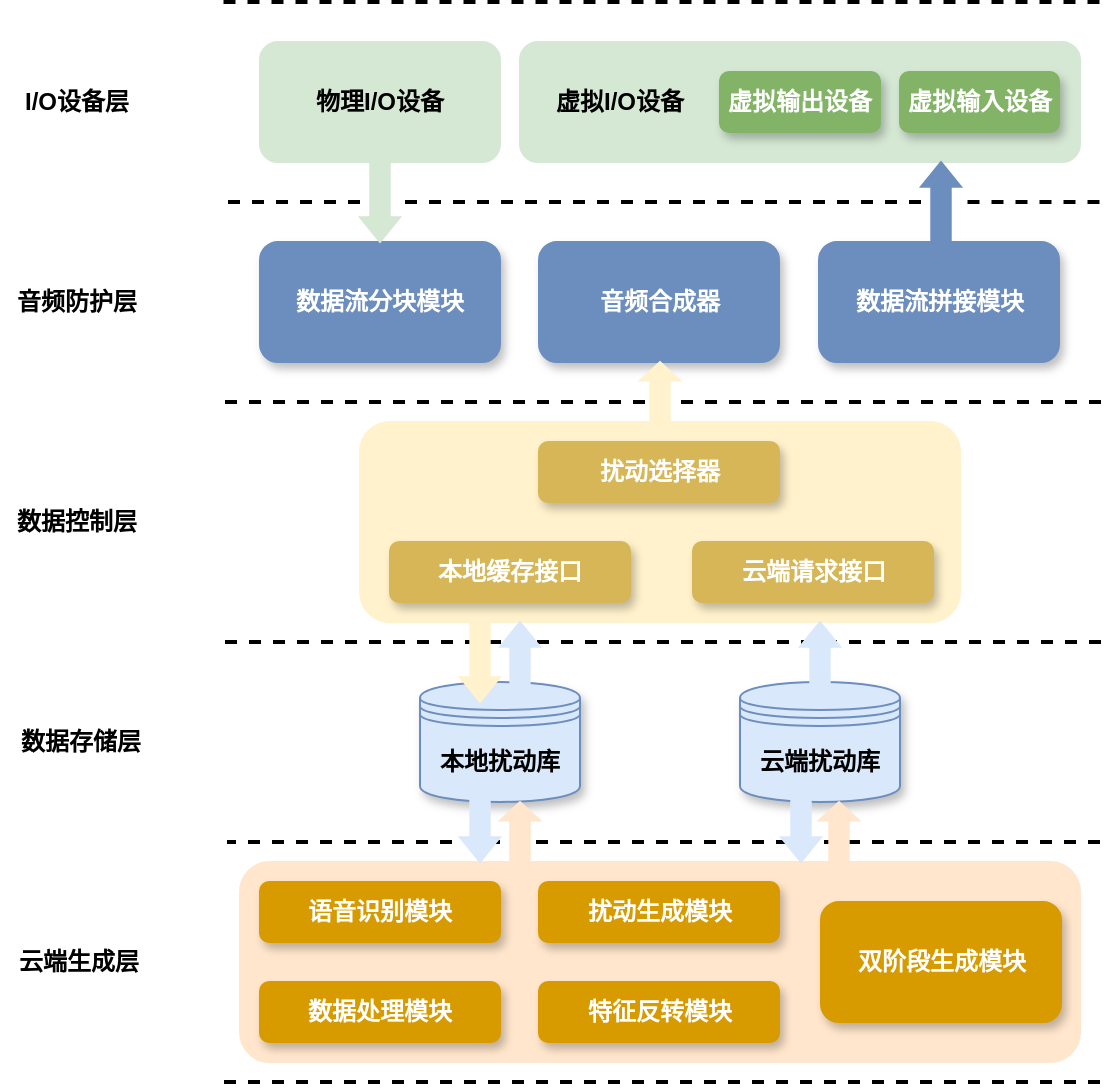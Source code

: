 <mxfile version="24.4.13" type="github">
  <diagram name="第 1 页" id="L22qwdmEuYbZ5oZiKWjJ">
    <mxGraphModel dx="1221" dy="759" grid="0" gridSize="10" guides="1" tooltips="1" connect="1" arrows="1" fold="1" page="1" pageScale="1" pageWidth="827" pageHeight="1169" math="0" shadow="0">
      <root>
        <mxCell id="0" />
        <mxCell id="1" parent="0" />
        <mxCell id="D7lPciuclwaNCtSDacSN-29" value="云端扰动库" style="shape=datastore;whiteSpace=wrap;html=1;fillColor=#dae8fc;strokeColor=#6c8ebf;fontStyle=1;shadow=1;" parent="1" vertex="1">
          <mxGeometry x="420" y="460" width="80" height="60" as="geometry" />
        </mxCell>
        <mxCell id="D7lPciuclwaNCtSDacSN-28" value="本地扰动库" style="shape=datastore;whiteSpace=wrap;html=1;fillColor=#dae8fc;strokeColor=#6c8ebf;fontStyle=1;shadow=1;" parent="1" vertex="1">
          <mxGeometry x="260" y="460" width="80" height="60" as="geometry" />
        </mxCell>
        <mxCell id="D7lPciuclwaNCtSDacSN-52" value="" style="rounded=1;whiteSpace=wrap;html=1;fillColor=#FFF2CC;strokeColor=#FFF2CC;" parent="1" vertex="1">
          <mxGeometry x="230" y="330" width="300" height="100" as="geometry" />
        </mxCell>
        <mxCell id="D7lPciuclwaNCtSDacSN-49" value="" style="rounded=1;whiteSpace=wrap;html=1;fillColor=#FFE6CC;strokeColor=#FFE6CC;" parent="1" vertex="1">
          <mxGeometry x="170" y="550" width="420" height="100" as="geometry" />
        </mxCell>
        <mxCell id="D7lPciuclwaNCtSDacSN-13" value="音频合成器" style="rounded=1;whiteSpace=wrap;html=1;fillColor=#6C8EBF;strokeColor=#6C8EBF;shadow=1;fontColor=#FFFFFF;fontStyle=1" parent="1" vertex="1">
          <mxGeometry x="319.5" y="240" width="120" height="60" as="geometry" />
        </mxCell>
        <mxCell id="D7lPciuclwaNCtSDacSN-15" value="云端生成层" style="text;html=1;align=center;verticalAlign=middle;whiteSpace=wrap;rounded=0;fontStyle=1" parent="1" vertex="1">
          <mxGeometry x="51.5" y="580" width="75" height="40" as="geometry" />
        </mxCell>
        <mxCell id="D7lPciuclwaNCtSDacSN-16" value="双阶段生成模块" style="rounded=1;whiteSpace=wrap;html=1;fillColor=#D79B00;strokeColor=#D79B00;gradientColor=none;shadow=1;fontStyle=1;fontColor=#FFFFFF;" parent="1" vertex="1">
          <mxGeometry x="460.5" y="570" width="120" height="60" as="geometry" />
        </mxCell>
        <mxCell id="D7lPciuclwaNCtSDacSN-18" value="数据处理模块" style="rounded=1;whiteSpace=wrap;html=1;fillColor=#D79B00;strokeColor=#D79B00;gradientColor=none;shadow=1;fontStyle=1;fontColor=#FFFFFF;" parent="1" vertex="1">
          <mxGeometry x="180" y="610" width="120" height="30" as="geometry" />
        </mxCell>
        <mxCell id="D7lPciuclwaNCtSDacSN-19" value="特征反转模块" style="rounded=1;whiteSpace=wrap;html=1;fillColor=#D79B00;strokeColor=#D79B00;gradientColor=none;shadow=1;fontStyle=1;fontColor=#FFFFFF;" parent="1" vertex="1">
          <mxGeometry x="319.5" y="610" width="120" height="30" as="geometry" />
        </mxCell>
        <mxCell id="D7lPciuclwaNCtSDacSN-26" value="&lt;b&gt;物理I/O设备&lt;/b&gt;" style="rounded=1;whiteSpace=wrap;html=1;fillColor=#D5E8D4;strokeColor=#D5E8D4;" parent="1" vertex="1">
          <mxGeometry x="180" y="140" width="120" height="60" as="geometry" />
        </mxCell>
        <mxCell id="D7lPciuclwaNCtSDacSN-27" value="" style="rounded=1;whiteSpace=wrap;html=1;fillColor=#D5E8D4;strokeColor=#D5E8D4;" parent="1" vertex="1">
          <mxGeometry x="310" y="140" width="280" height="60" as="geometry" />
        </mxCell>
        <mxCell id="D7lPciuclwaNCtSDacSN-30" value="数据存储层" style="text;html=1;align=center;verticalAlign=middle;whiteSpace=wrap;rounded=0;fontStyle=1" parent="1" vertex="1">
          <mxGeometry x="51.5" y="470" width="76.5" height="40" as="geometry" />
        </mxCell>
        <mxCell id="D7lPciuclwaNCtSDacSN-31" value="音频防护层" style="text;html=1;align=center;verticalAlign=middle;whiteSpace=wrap;rounded=0;fontStyle=1" parent="1" vertex="1">
          <mxGeometry x="50" y="250" width="76.5" height="40" as="geometry" />
        </mxCell>
        <mxCell id="D7lPciuclwaNCtSDacSN-32" value="I/O设备层" style="text;html=1;align=center;verticalAlign=middle;whiteSpace=wrap;rounded=0;fontStyle=1" parent="1" vertex="1">
          <mxGeometry x="50" y="150" width="76.5" height="40" as="geometry" />
        </mxCell>
        <mxCell id="D7lPciuclwaNCtSDacSN-35" value="" style="endArrow=none;dashed=1;html=1;rounded=0;strokeWidth=2;" parent="1" edge="1">
          <mxGeometry width="50" height="50" relative="1" as="geometry">
            <mxPoint x="600" y="660" as="sourcePoint" />
            <mxPoint x="160" y="660" as="targetPoint" />
          </mxGeometry>
        </mxCell>
        <mxCell id="D7lPciuclwaNCtSDacSN-36" value="" style="endArrow=none;dashed=1;html=1;rounded=0;strokeWidth=2;" parent="1" edge="1">
          <mxGeometry width="50" height="50" relative="1" as="geometry">
            <mxPoint x="600" y="540" as="sourcePoint" />
            <mxPoint x="163.5" y="540" as="targetPoint" />
          </mxGeometry>
        </mxCell>
        <mxCell id="D7lPciuclwaNCtSDacSN-37" value="" style="endArrow=none;dashed=1;html=1;rounded=0;strokeWidth=2;" parent="1" edge="1">
          <mxGeometry width="50" height="50" relative="1" as="geometry">
            <mxPoint x="600.5" y="440" as="sourcePoint" />
            <mxPoint x="161" y="440" as="targetPoint" />
          </mxGeometry>
        </mxCell>
        <mxCell id="D7lPciuclwaNCtSDacSN-38" value="数据控制层" style="text;html=1;align=center;verticalAlign=middle;whiteSpace=wrap;rounded=0;fontStyle=1" parent="1" vertex="1">
          <mxGeometry x="50" y="360" width="76.5" height="40" as="geometry" />
        </mxCell>
        <mxCell id="D7lPciuclwaNCtSDacSN-39" value="" style="endArrow=none;dashed=1;html=1;rounded=0;strokeWidth=2;" parent="1" edge="1">
          <mxGeometry width="50" height="50" relative="1" as="geometry">
            <mxPoint x="600.5" y="320" as="sourcePoint" />
            <mxPoint x="161" y="320" as="targetPoint" />
          </mxGeometry>
        </mxCell>
        <mxCell id="D7lPciuclwaNCtSDacSN-41" value="" style="endArrow=none;dashed=1;html=1;rounded=0;strokeWidth=2;" parent="1" edge="1">
          <mxGeometry width="50" height="50" relative="1" as="geometry">
            <mxPoint x="599.75" y="120" as="sourcePoint" />
            <mxPoint x="160.25" y="120" as="targetPoint" />
          </mxGeometry>
        </mxCell>
        <mxCell id="D7lPciuclwaNCtSDacSN-46" value="扰动选择器" style="rounded=1;whiteSpace=wrap;html=1;fillColor=#D6B656;strokeColor=#D6B656;shadow=1;fontStyle=1;fontColor=#FFFFFF;" parent="1" vertex="1">
          <mxGeometry x="319.5" y="340" width="120" height="30" as="geometry" />
        </mxCell>
        <mxCell id="D7lPciuclwaNCtSDacSN-47" value="语音识别模块" style="rounded=1;whiteSpace=wrap;html=1;fillColor=#D79B00;strokeColor=#D79B00;gradientColor=none;shadow=1;fontStyle=1;fontColor=#FFFFFF;" parent="1" vertex="1">
          <mxGeometry x="180" y="560" width="120" height="30" as="geometry" />
        </mxCell>
        <mxCell id="D7lPciuclwaNCtSDacSN-48" value="扰动生成模块" style="rounded=1;whiteSpace=wrap;html=1;fillColor=#D79B00;strokeColor=#D79B00;gradientColor=none;shadow=1;fontStyle=1;fontColor=#FFFFFF;" parent="1" vertex="1">
          <mxGeometry x="319.5" y="560" width="120" height="30" as="geometry" />
        </mxCell>
        <mxCell id="D7lPciuclwaNCtSDacSN-50" value="本地缓存接口" style="rounded=1;whiteSpace=wrap;html=1;fillColor=#D6B656;strokeColor=#D6B656;shadow=1;fontStyle=1;fontColor=#FFFFFF;" parent="1" vertex="1">
          <mxGeometry x="245" y="390" width="120" height="30" as="geometry" />
        </mxCell>
        <mxCell id="D7lPciuclwaNCtSDacSN-51" value="云端请求接口" style="rounded=1;whiteSpace=wrap;html=1;fillColor=#D6B656;strokeColor=#D6B656;shadow=1;fontStyle=1;fontColor=#FFFFFF;" parent="1" vertex="1">
          <mxGeometry x="396.5" y="390" width="120" height="30" as="geometry" />
        </mxCell>
        <mxCell id="D7lPciuclwaNCtSDacSN-53" value="数据流分块模块" style="rounded=1;whiteSpace=wrap;html=1;fillColor=#6C8EBF;strokeColor=#6C8EBF;shadow=1;fontColor=#FFFFFF;fontStyle=1" parent="1" vertex="1">
          <mxGeometry x="180" y="240" width="120" height="60" as="geometry" />
        </mxCell>
        <mxCell id="D7lPciuclwaNCtSDacSN-55" value="数据流拼接模块" style="rounded=1;whiteSpace=wrap;html=1;fillColor=#6C8EBF;strokeColor=#6C8EBF;shadow=1;fontColor=#FFFFFF;fontStyle=1" parent="1" vertex="1">
          <mxGeometry x="459.5" y="240" width="120" height="60" as="geometry" />
        </mxCell>
        <mxCell id="D7lPciuclwaNCtSDacSN-56" value="" style="shape=singleArrow;direction=north;whiteSpace=wrap;html=1;arrowWidth=0.486;arrowSize=0.308;fillColor=#FFF2CC;strokeColor=#FFF2CC;" parent="1" vertex="1">
          <mxGeometry x="370" y="300" width="20" height="30" as="geometry" />
        </mxCell>
        <mxCell id="D7lPciuclwaNCtSDacSN-57" value="" style="shape=singleArrow;direction=north;whiteSpace=wrap;html=1;arrowWidth=0.486;arrowSize=0.308;fillColor=#FFF2CC;strokeColor=#FFF2CC;rotation=-180;" parent="1" vertex="1">
          <mxGeometry x="280" y="430" width="20" height="40" as="geometry" />
        </mxCell>
        <mxCell id="D7lPciuclwaNCtSDacSN-58" value="" style="shape=singleArrow;direction=north;whiteSpace=wrap;html=1;arrowWidth=0.486;arrowSize=0.308;fillColor=#DAE8FC;strokeColor=#DAE8FC;" parent="1" vertex="1">
          <mxGeometry x="300" y="430" width="20" height="40" as="geometry" />
        </mxCell>
        <mxCell id="D7lPciuclwaNCtSDacSN-59" value="" style="shape=singleArrow;direction=north;whiteSpace=wrap;html=1;arrowWidth=0.486;arrowSize=0.308;fillColor=#DAE8FC;strokeColor=#DAE8FC;" parent="1" vertex="1">
          <mxGeometry x="450" y="430" width="20" height="40" as="geometry" />
        </mxCell>
        <mxCell id="D7lPciuclwaNCtSDacSN-60" value="虚拟输入设备" style="rounded=1;whiteSpace=wrap;html=1;fillColor=#82B366;strokeColor=#82B366;shadow=1;fontStyle=1;align=center;verticalAlign=middle;fontFamily=Helvetica;fontSize=12;fontColor=#FFFFFF;" parent="1" vertex="1">
          <mxGeometry x="500" y="155" width="79.5" height="30" as="geometry" />
        </mxCell>
        <mxCell id="D7lPciuclwaNCtSDacSN-62" value="虚拟输出设备" style="rounded=1;whiteSpace=wrap;html=1;fillColor=#82B366;strokeColor=#82B366;shadow=1;fontStyle=1;align=center;verticalAlign=middle;fontFamily=Helvetica;fontSize=12;fontColor=#FFFFFF;" parent="1" vertex="1">
          <mxGeometry x="410" y="155" width="80" height="30" as="geometry" />
        </mxCell>
        <mxCell id="D7lPciuclwaNCtSDacSN-64" value="&lt;b&gt;虚拟I/O设备&lt;/b&gt;" style="text;html=1;align=center;verticalAlign=middle;whiteSpace=wrap;rounded=0;" parent="1" vertex="1">
          <mxGeometry x="320" y="155" width="80" height="30" as="geometry" />
        </mxCell>
        <mxCell id="D7lPciuclwaNCtSDacSN-65" value="" style="shape=singleArrow;direction=north;whiteSpace=wrap;html=1;arrowWidth=0.486;arrowSize=0.308;fillColor=#FFE6CC;strokeColor=#FFE6CC;" parent="1" vertex="1">
          <mxGeometry x="300" y="520" width="20" height="30" as="geometry" />
        </mxCell>
        <mxCell id="D7lPciuclwaNCtSDacSN-67" value="" style="shape=singleArrow;direction=north;whiteSpace=wrap;html=1;arrowWidth=0.486;arrowSize=0.308;fillColor=#FFE6CC;strokeColor=#FFE6CC;" parent="1" vertex="1">
          <mxGeometry x="459.5" y="520" width="20" height="30" as="geometry" />
        </mxCell>
        <mxCell id="D7lPciuclwaNCtSDacSN-69" value="" style="shape=singleArrow;direction=north;whiteSpace=wrap;html=1;arrowWidth=0.486;arrowSize=0.308;fillColor=#DAE8FC;strokeColor=#DAE8FC;rotation=-180;align=center;verticalAlign=middle;fontFamily=Helvetica;fontSize=12;fontColor=default;" parent="1" vertex="1">
          <mxGeometry x="280" y="510" width="20" height="40" as="geometry" />
        </mxCell>
        <mxCell id="D7lPciuclwaNCtSDacSN-70" value="" style="shape=singleArrow;direction=north;whiteSpace=wrap;html=1;arrowWidth=0.486;arrowSize=0.308;fillColor=#DAE8FC;strokeColor=#DAE8FC;rotation=-180;align=center;verticalAlign=middle;fontFamily=Helvetica;fontSize=12;fontColor=default;" parent="1" vertex="1">
          <mxGeometry x="440.5" y="510" width="20" height="40" as="geometry" />
        </mxCell>
        <mxCell id="D7lPciuclwaNCtSDacSN-73" value="" style="endArrow=none;dashed=1;html=1;rounded=0;strokeWidth=2;" parent="1" source="D7lPciuclwaNCtSDacSN-76" edge="1">
          <mxGeometry width="50" height="50" relative="1" as="geometry">
            <mxPoint x="599.75" y="220" as="sourcePoint" />
            <mxPoint x="160" y="220" as="targetPoint" />
          </mxGeometry>
        </mxCell>
        <mxCell id="D7lPciuclwaNCtSDacSN-75" value="" style="endArrow=none;dashed=1;html=1;rounded=0;strokeWidth=2;" parent="1" target="D7lPciuclwaNCtSDacSN-74" edge="1">
          <mxGeometry width="50" height="50" relative="1" as="geometry">
            <mxPoint x="599.75" y="220" as="sourcePoint" />
            <mxPoint x="260" y="220" as="targetPoint" />
          </mxGeometry>
        </mxCell>
        <mxCell id="D7lPciuclwaNCtSDacSN-74" value="" style="shape=singleArrow;direction=north;whiteSpace=wrap;html=1;arrowWidth=0.486;arrowSize=0.308;fillColor=#6C8EBF;strokeColor=#6C8EBF;" parent="1" vertex="1">
          <mxGeometry x="510.5" y="200" width="20" height="40" as="geometry" />
        </mxCell>
        <mxCell id="D7lPciuclwaNCtSDacSN-77" value="" style="endArrow=none;dashed=1;html=1;rounded=0;strokeWidth=2;" parent="1" source="D7lPciuclwaNCtSDacSN-74" target="D7lPciuclwaNCtSDacSN-76" edge="1">
          <mxGeometry width="50" height="50" relative="1" as="geometry">
            <mxPoint x="511" y="220" as="sourcePoint" />
            <mxPoint x="160" y="220" as="targetPoint" />
          </mxGeometry>
        </mxCell>
        <mxCell id="D7lPciuclwaNCtSDacSN-76" value="" style="shape=singleArrow;direction=north;whiteSpace=wrap;html=1;arrowWidth=0.486;arrowSize=0.308;fillColor=#D5E8D4;strokeColor=#D5E8D4;rotation=-180;" parent="1" vertex="1">
          <mxGeometry x="230" y="200" width="20" height="40" as="geometry" />
        </mxCell>
      </root>
    </mxGraphModel>
  </diagram>
</mxfile>
